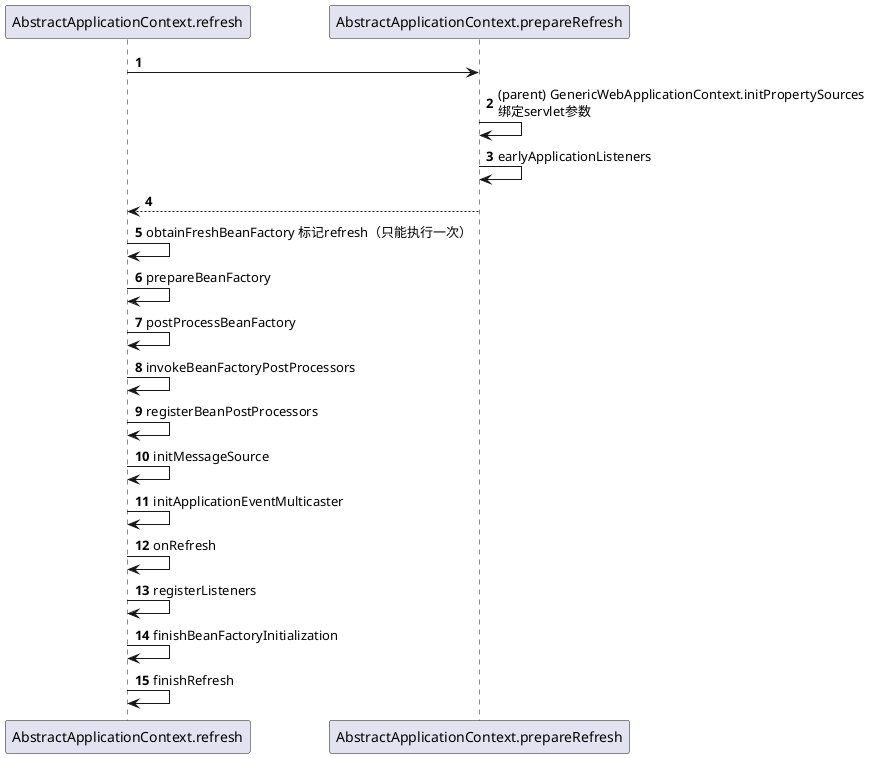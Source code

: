 @startuml
'https://plantuml.com/sequence-diagram

autonumber

AbstractApplicationContext.refresh -> AbstractApplicationContext.prepareRefresh
AbstractApplicationContext.prepareRefresh -> AbstractApplicationContext.prepareRefresh : (parent) GenericWebApplicationContext.initPropertySources\n绑定servlet参数
AbstractApplicationContext.prepareRefresh -> AbstractApplicationContext.prepareRefresh : earlyApplicationListeners
AbstractApplicationContext.prepareRefresh --> AbstractApplicationContext.refresh
AbstractApplicationContext.refresh -> AbstractApplicationContext.refresh : obtainFreshBeanFactory 标记refresh（只能执行一次）
AbstractApplicationContext.refresh -> AbstractApplicationContext.refresh : prepareBeanFactory
AbstractApplicationContext.refresh -> AbstractApplicationContext.refresh : postProcessBeanFactory
AbstractApplicationContext.refresh -> AbstractApplicationContext.refresh : invokeBeanFactoryPostProcessors
AbstractApplicationContext.refresh -> AbstractApplicationContext.refresh : registerBeanPostProcessors
AbstractApplicationContext.refresh -> AbstractApplicationContext.refresh : initMessageSource
AbstractApplicationContext.refresh -> AbstractApplicationContext.refresh : initApplicationEventMulticaster
AbstractApplicationContext.refresh -> AbstractApplicationContext.refresh : onRefresh
AbstractApplicationContext.refresh -> AbstractApplicationContext.refresh : registerListeners
AbstractApplicationContext.refresh -> AbstractApplicationContext.refresh : finishBeanFactoryInitialization
AbstractApplicationContext.refresh -> AbstractApplicationContext.refresh : finishRefresh

@enduml
